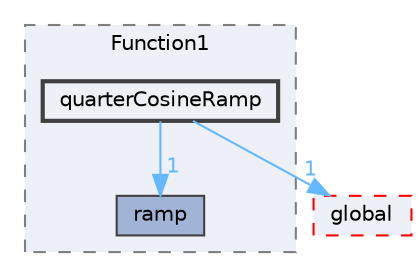 digraph "src/OpenFOAM/primitives/functions/Function1/quarterCosineRamp"
{
 // LATEX_PDF_SIZE
  bgcolor="transparent";
  edge [fontname=Helvetica,fontsize=10,labelfontname=Helvetica,labelfontsize=10];
  node [fontname=Helvetica,fontsize=10,shape=box,height=0.2,width=0.4];
  compound=true
  subgraph clusterdir_bf4f273fcff898a8e57532425217d669 {
    graph [ bgcolor="#edf0f7", pencolor="grey50", label="Function1", fontname=Helvetica,fontsize=10 style="filled,dashed", URL="dir_bf4f273fcff898a8e57532425217d669.html",tooltip=""]
  dir_db837a9a779e4f4f8480520e283a1ec8 [label="ramp", fillcolor="#a2b4d6", color="grey25", style="filled", URL="dir_db837a9a779e4f4f8480520e283a1ec8.html",tooltip=""];
  dir_28284f02b6403a0305d8b380c25f1507 [label="quarterCosineRamp", fillcolor="#edf0f7", color="grey25", style="filled,bold", URL="dir_28284f02b6403a0305d8b380c25f1507.html",tooltip=""];
  }
  dir_8583492183f4d27c76555f8f333dd07b [label="global", fillcolor="#edf0f7", color="red", style="filled,dashed", URL="dir_8583492183f4d27c76555f8f333dd07b.html",tooltip=""];
  dir_28284f02b6403a0305d8b380c25f1507->dir_8583492183f4d27c76555f8f333dd07b [headlabel="1", labeldistance=1.5 headhref="dir_003157_001645.html" href="dir_003157_001645.html" color="steelblue1" fontcolor="steelblue1"];
  dir_28284f02b6403a0305d8b380c25f1507->dir_db837a9a779e4f4f8480520e283a1ec8 [headlabel="1", labeldistance=1.5 headhref="dir_003157_003176.html" href="dir_003157_003176.html" color="steelblue1" fontcolor="steelblue1"];
}
